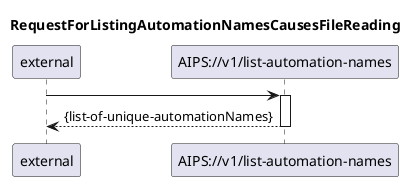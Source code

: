 @startuml 107_listAutomationNames
skinparam responseMessageBelowArrow true

title
RequestForListingAutomationNamesCausesFileReading
end title

participant "external" as requestor
participant "AIPS://v1/list-automation-names" as listAutomations

requestor -> listAutomations
activate listAutomations

listAutomations --> requestor: {list-of-unique-automationNames}

deactivate listAutomations

@enduml